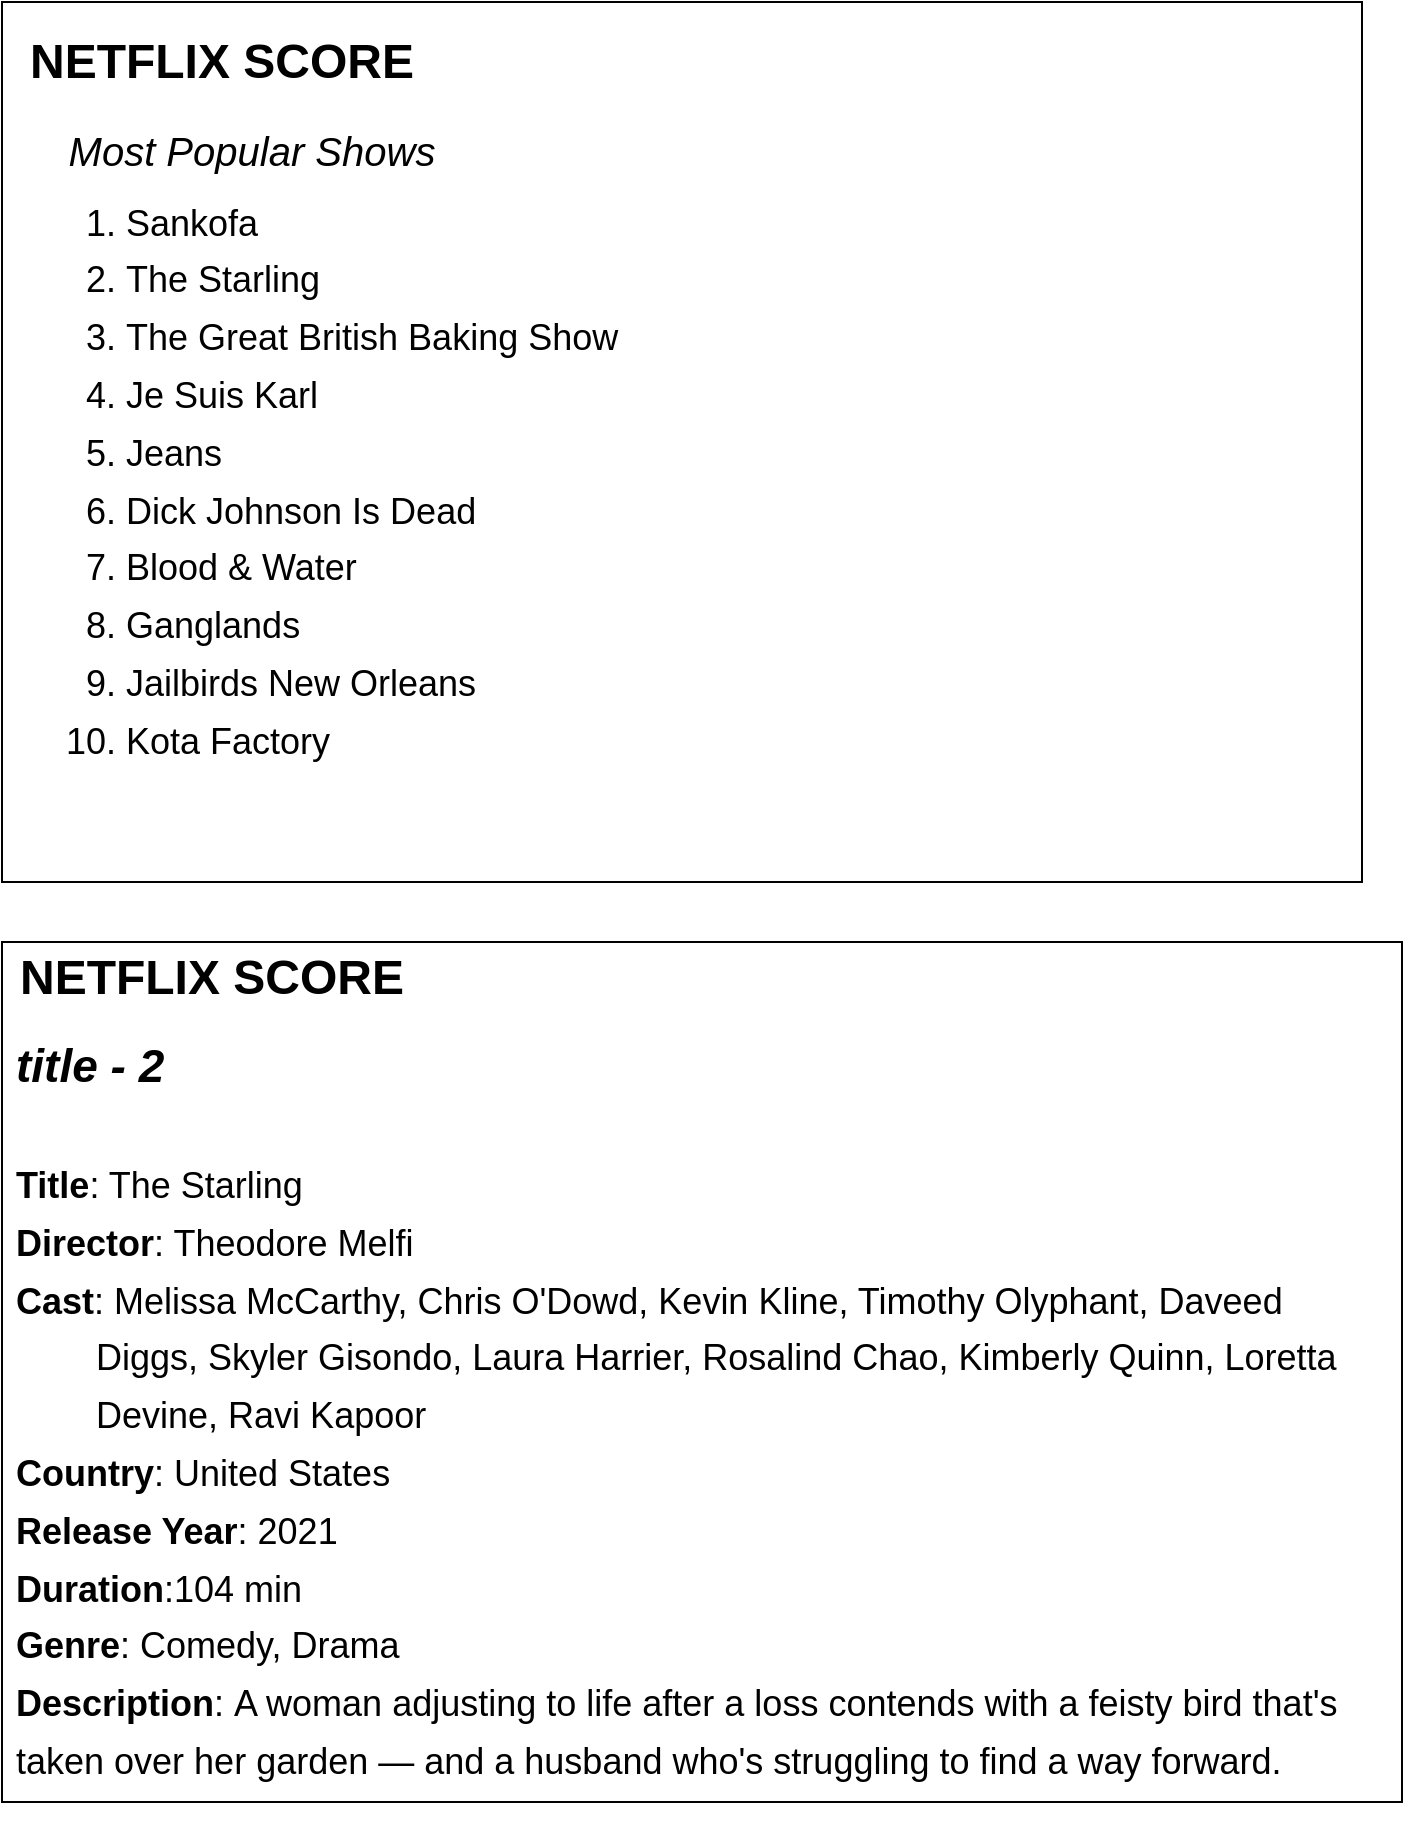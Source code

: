 <mxfile version="20.2.5" type="device"><diagram id="pxq6uw_dHe9uBgggDSt2" name="Seite-1"><mxGraphModel dx="1102" dy="581" grid="1" gridSize="10" guides="1" tooltips="1" connect="1" arrows="1" fold="1" page="1" pageScale="1" pageWidth="827" pageHeight="1169" math="0" shadow="0"><root><mxCell id="0"/><mxCell id="1" parent="0"/><mxCell id="0YGwEwu6wNSK7kiCDTZo-1" value="" style="rounded=0;whiteSpace=wrap;html=1;" vertex="1" parent="1"><mxGeometry x="80" y="30" width="680" height="440" as="geometry"/></mxCell><mxCell id="0YGwEwu6wNSK7kiCDTZo-2" value="&lt;b&gt;&lt;font style=&quot;font-size: 24px;&quot;&gt;NETFLIX SCORE&lt;/font&gt;&lt;/b&gt;" style="text;html=1;strokeColor=none;fillColor=none;align=center;verticalAlign=middle;whiteSpace=wrap;rounded=0;" vertex="1" parent="1"><mxGeometry x="80" y="30" width="220" height="60" as="geometry"/></mxCell><mxCell id="0YGwEwu6wNSK7kiCDTZo-7" value="" style="rounded=0;whiteSpace=wrap;html=1;" vertex="1" parent="1"><mxGeometry x="80" y="500" width="700" height="430" as="geometry"/></mxCell><mxCell id="0YGwEwu6wNSK7kiCDTZo-8" value="&lt;b&gt;&lt;font style=&quot;font-size: 24px;&quot;&gt;NETFLIX SCORE&lt;/font&gt;&lt;/b&gt;" style="text;html=1;strokeColor=none;fillColor=none;align=center;verticalAlign=middle;whiteSpace=wrap;rounded=0;" vertex="1" parent="1"><mxGeometry x="80" y="490" width="210" height="55" as="geometry"/></mxCell><mxCell id="0YGwEwu6wNSK7kiCDTZo-11" value="&lt;ol style=&quot;line-height: 1.6; font-size: 18px;&quot;&gt;&lt;li style=&quot;&quot;&gt;Sankofa&lt;/li&gt;&lt;li style=&quot;&quot;&gt;The Starling&lt;br&gt;&lt;/li&gt;&lt;li style=&quot;&quot;&gt;The Great British Baking Show&lt;br&gt;&lt;/li&gt;&lt;li style=&quot;&quot;&gt;Je Suis Karl&lt;br&gt;&lt;/li&gt;&lt;li style=&quot;&quot;&gt;Jeans&lt;/li&gt;&lt;li style=&quot;&quot;&gt;Dick Johnson Is Dead&lt;br&gt;&lt;/li&gt;&lt;li style=&quot;&quot;&gt;Blood &amp;amp; Water&lt;br&gt;&lt;/li&gt;&lt;li style=&quot;&quot;&gt;Ganglands&lt;br&gt;&lt;/li&gt;&lt;li style=&quot;&quot;&gt;Jailbirds New Orleans&lt;br&gt;&lt;/li&gt;&lt;li style=&quot;&quot;&gt;Kota Factory&lt;br&gt;&lt;/li&gt;&lt;/ol&gt;" style="text;html=1;strokeColor=none;fillColor=none;align=left;verticalAlign=middle;whiteSpace=wrap;rounded=0;shadow=0;glass=0;fontSize=17;" vertex="1" parent="1"><mxGeometry x="100" y="120" width="345" height="300" as="geometry"/></mxCell><mxCell id="0YGwEwu6wNSK7kiCDTZo-12" value="&lt;i&gt;&lt;font style=&quot;font-size: 20px;&quot;&gt;Most Popular Shows&lt;/font&gt;&lt;/i&gt;" style="text;html=1;strokeColor=none;fillColor=none;align=center;verticalAlign=middle;whiteSpace=wrap;rounded=0;shadow=0;glass=0;fontSize=17;" vertex="1" parent="1"><mxGeometry x="100" y="90" width="210" height="30" as="geometry"/></mxCell><mxCell id="0YGwEwu6wNSK7kiCDTZo-15" value="&lt;font style=&quot;font-size: 18px;&quot;&gt;&lt;b style=&quot;font-size: 23px; font-style: italic;&quot;&gt;title - 2&lt;br&gt;&lt;/b&gt;&lt;br&gt;&lt;span style=&quot;background-color: initial;&quot;&gt;&lt;b&gt;Title&lt;/b&gt;: The Starling&lt;/span&gt;&lt;br&gt;&lt;/font&gt;&lt;font style=&quot;font-size: 18px;&quot;&gt;&lt;font style=&quot;font-size: 18px;&quot;&gt;&lt;b&gt;Director&lt;/b&gt;: Theodore Melfi&lt;br&gt;&lt;b&gt;Cast&lt;/b&gt;:&amp;nbsp;Melissa McCarthy, Chris O'Dowd, Kevin Kline, Timothy Olyphant, Daveed &lt;span style=&quot;white-space: pre;&quot;&gt;&#9;&lt;/span&gt;Diggs, Skyler Gisondo, Laura Harrier, Rosalind Chao, Kimberly Quinn, Loretta &lt;span style=&quot;white-space: pre;&quot;&gt;&#9;&lt;/span&gt;Devine, Ravi Kapoor&lt;br&gt;&lt;b&gt;Country&lt;/b&gt;: United States&lt;br&gt;&lt;b&gt;Release Year&lt;/b&gt;: 2021&lt;br&gt;&lt;b&gt;Duration&lt;/b&gt;:104 min&lt;br&gt;&lt;b&gt;Genre&lt;/b&gt;: Comedy, Drama&lt;br&gt;&lt;b&gt;Description&lt;/b&gt;:&amp;nbsp;A woman adjusting to life after a loss contends with a feisty bird that's taken over her garden — and a husband who's struggling to find a way forward.&lt;/font&gt;&lt;br&gt;&lt;/font&gt;" style="text;html=1;strokeColor=none;fillColor=none;align=left;verticalAlign=middle;whiteSpace=wrap;rounded=0;shadow=0;glass=0;fontSize=24;" vertex="1" parent="1"><mxGeometry x="85" y="520" width="670" height="430" as="geometry"/></mxCell></root></mxGraphModel></diagram></mxfile>